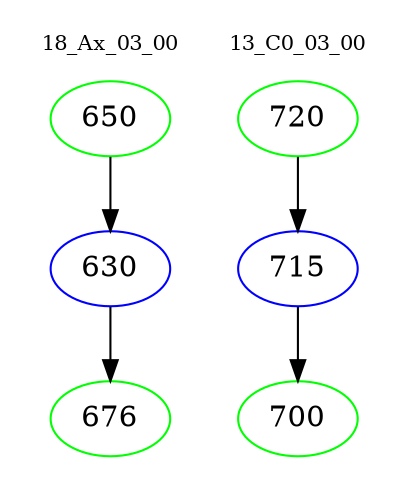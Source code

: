 digraph{
subgraph cluster_0 {
color = white
label = "18_Ax_03_00";
fontsize=10;
T0_650 [label="650", color="green"]
T0_650 -> T0_630 [color="black"]
T0_630 [label="630", color="blue"]
T0_630 -> T0_676 [color="black"]
T0_676 [label="676", color="green"]
}
subgraph cluster_1 {
color = white
label = "13_C0_03_00";
fontsize=10;
T1_720 [label="720", color="green"]
T1_720 -> T1_715 [color="black"]
T1_715 [label="715", color="blue"]
T1_715 -> T1_700 [color="black"]
T1_700 [label="700", color="green"]
}
}
